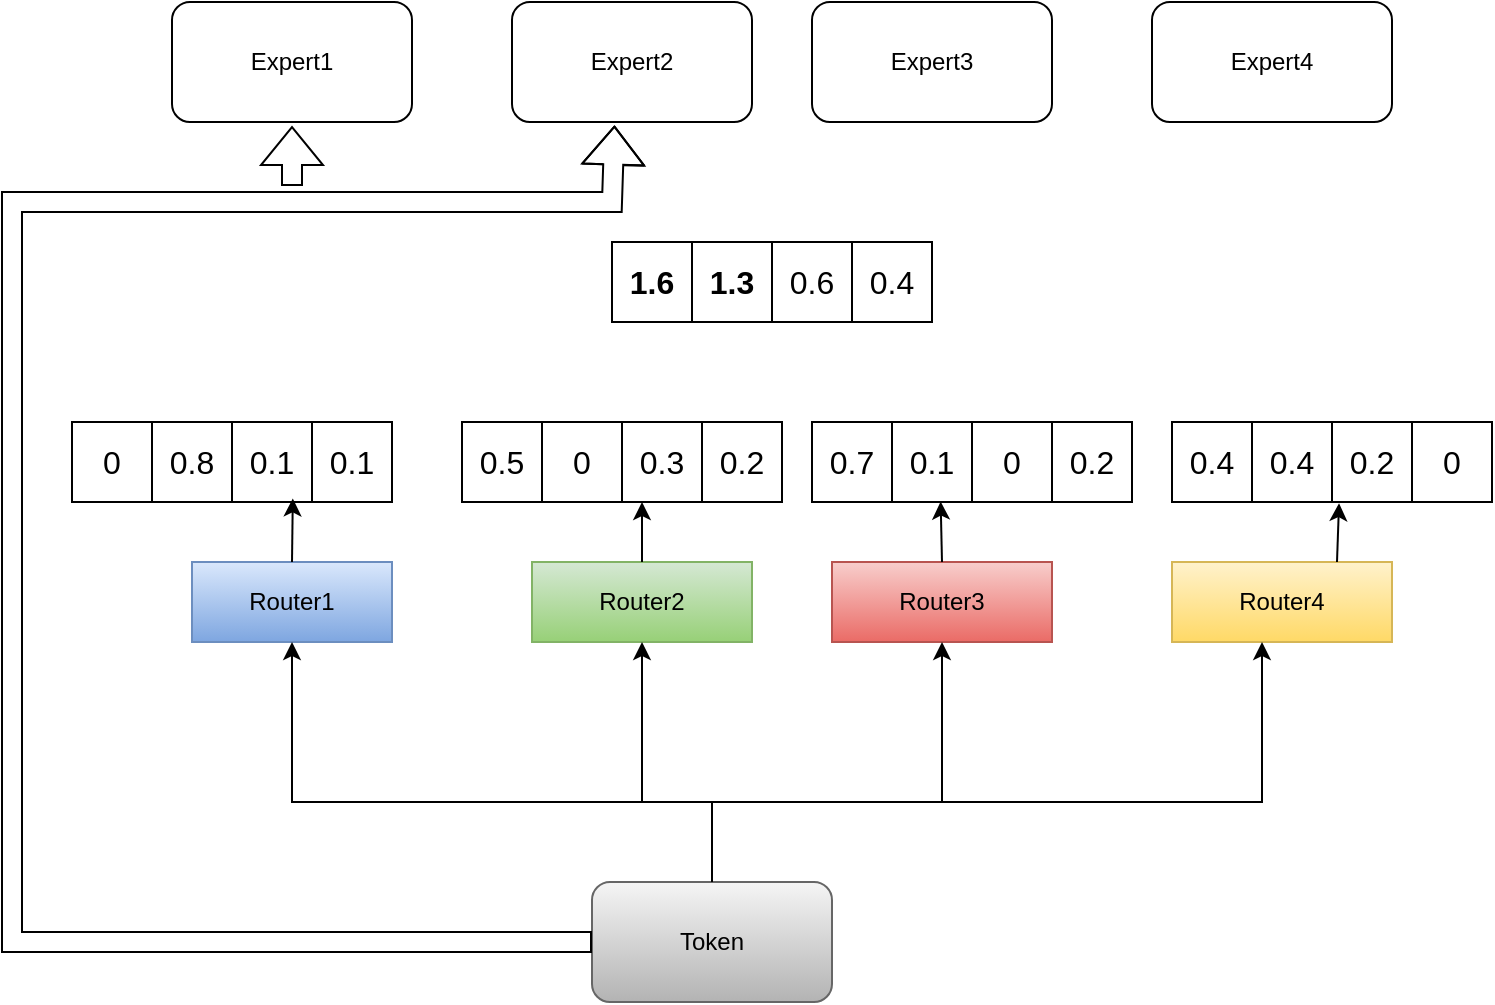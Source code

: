 <mxfile version="23.1.7" type="github">
  <diagram name="Page-1" id="PLbxDN75DThdYP0KRp6C">
    <mxGraphModel dx="994" dy="577" grid="1" gridSize="10" guides="1" tooltips="1" connect="1" arrows="1" fold="1" page="1" pageScale="1" pageWidth="850" pageHeight="1100" math="0" shadow="0">
      <root>
        <mxCell id="0" />
        <mxCell id="1" parent="0" />
        <mxCell id="BJm0aG8vDu-7Nt7-T5gr-1" value="Expert1" style="rounded=1;whiteSpace=wrap;html=1;" vertex="1" parent="1">
          <mxGeometry x="120" y="320" width="120" height="60" as="geometry" />
        </mxCell>
        <mxCell id="BJm0aG8vDu-7Nt7-T5gr-2" value="Expert2" style="rounded=1;whiteSpace=wrap;html=1;" vertex="1" parent="1">
          <mxGeometry x="290" y="320" width="120" height="60" as="geometry" />
        </mxCell>
        <mxCell id="BJm0aG8vDu-7Nt7-T5gr-3" value="Expert3" style="rounded=1;whiteSpace=wrap;html=1;" vertex="1" parent="1">
          <mxGeometry x="440" y="320" width="120" height="60" as="geometry" />
        </mxCell>
        <mxCell id="BJm0aG8vDu-7Nt7-T5gr-4" value="Expert4" style="rounded=1;whiteSpace=wrap;html=1;" vertex="1" parent="1">
          <mxGeometry x="610" y="320" width="120" height="60" as="geometry" />
        </mxCell>
        <mxCell id="BJm0aG8vDu-7Nt7-T5gr-5" value="Router1" style="rounded=0;whiteSpace=wrap;html=1;fillColor=#dae8fc;gradientColor=#7ea6e0;strokeColor=#6c8ebf;" vertex="1" parent="1">
          <mxGeometry x="130" y="600" width="100" height="40" as="geometry" />
        </mxCell>
        <mxCell id="BJm0aG8vDu-7Nt7-T5gr-6" value="Router2" style="rounded=0;whiteSpace=wrap;html=1;fillColor=#d5e8d4;gradientColor=#97d077;strokeColor=#82b366;" vertex="1" parent="1">
          <mxGeometry x="300" y="600" width="110" height="40" as="geometry" />
        </mxCell>
        <mxCell id="BJm0aG8vDu-7Nt7-T5gr-7" value="Router3" style="rounded=0;whiteSpace=wrap;html=1;fillColor=#f8cecc;gradientColor=#ea6b66;strokeColor=#b85450;" vertex="1" parent="1">
          <mxGeometry x="450" y="600" width="110" height="40" as="geometry" />
        </mxCell>
        <mxCell id="BJm0aG8vDu-7Nt7-T5gr-8" value="Router4" style="rounded=0;whiteSpace=wrap;html=1;fillColor=#fff2cc;gradientColor=#ffd966;strokeColor=#d6b656;" vertex="1" parent="1">
          <mxGeometry x="620" y="600" width="110" height="40" as="geometry" />
        </mxCell>
        <mxCell id="BJm0aG8vDu-7Nt7-T5gr-9" value="Token" style="rounded=1;whiteSpace=wrap;html=1;fillColor=#f5f5f5;gradientColor=#b3b3b3;strokeColor=#666666;" vertex="1" parent="1">
          <mxGeometry x="330" y="760" width="120" height="60" as="geometry" />
        </mxCell>
        <mxCell id="BJm0aG8vDu-7Nt7-T5gr-10" value="" style="endArrow=classic;html=1;rounded=0;entryX=0.5;entryY=1;entryDx=0;entryDy=0;exitX=0.5;exitY=0;exitDx=0;exitDy=0;" edge="1" parent="1" source="BJm0aG8vDu-7Nt7-T5gr-9" target="BJm0aG8vDu-7Nt7-T5gr-5">
          <mxGeometry width="50" height="50" relative="1" as="geometry">
            <mxPoint x="400" y="600" as="sourcePoint" />
            <mxPoint x="450" y="550" as="targetPoint" />
            <Array as="points">
              <mxPoint x="390" y="720" />
              <mxPoint x="180" y="720" />
            </Array>
          </mxGeometry>
        </mxCell>
        <mxCell id="BJm0aG8vDu-7Nt7-T5gr-11" value="" style="endArrow=classic;html=1;rounded=0;entryX=0.5;entryY=1;entryDx=0;entryDy=0;" edge="1" parent="1">
          <mxGeometry width="50" height="50" relative="1" as="geometry">
            <mxPoint x="380" y="720" as="sourcePoint" />
            <mxPoint x="665" y="640" as="targetPoint" />
            <Array as="points">
              <mxPoint x="665" y="720" />
            </Array>
          </mxGeometry>
        </mxCell>
        <mxCell id="BJm0aG8vDu-7Nt7-T5gr-12" value="" style="endArrow=classic;html=1;rounded=0;entryX=0.5;entryY=1;entryDx=0;entryDy=0;" edge="1" parent="1" target="BJm0aG8vDu-7Nt7-T5gr-7">
          <mxGeometry width="50" height="50" relative="1" as="geometry">
            <mxPoint x="390" y="720" as="sourcePoint" />
            <mxPoint x="450" y="550" as="targetPoint" />
            <Array as="points">
              <mxPoint x="505" y="720" />
            </Array>
          </mxGeometry>
        </mxCell>
        <mxCell id="BJm0aG8vDu-7Nt7-T5gr-13" value="" style="endArrow=classic;html=1;rounded=0;entryX=0.5;entryY=1;entryDx=0;entryDy=0;" edge="1" parent="1" target="BJm0aG8vDu-7Nt7-T5gr-6">
          <mxGeometry width="50" height="50" relative="1" as="geometry">
            <mxPoint x="355" y="720" as="sourcePoint" />
            <mxPoint x="450" y="550" as="targetPoint" />
          </mxGeometry>
        </mxCell>
        <mxCell id="BJm0aG8vDu-7Nt7-T5gr-14" value="" style="shape=table;startSize=0;container=1;collapsible=0;childLayout=tableLayout;fontSize=16;" vertex="1" parent="1">
          <mxGeometry x="70" y="530" width="160" height="40" as="geometry" />
        </mxCell>
        <mxCell id="BJm0aG8vDu-7Nt7-T5gr-19" value="" style="shape=tableRow;horizontal=0;startSize=0;swimlaneHead=0;swimlaneBody=0;strokeColor=inherit;top=0;left=0;bottom=0;right=0;collapsible=0;dropTarget=0;fillColor=none;points=[[0,0.5],[1,0.5]];portConstraint=eastwest;fontSize=16;" vertex="1" parent="BJm0aG8vDu-7Nt7-T5gr-14">
          <mxGeometry width="160" height="40" as="geometry" />
        </mxCell>
        <mxCell id="BJm0aG8vDu-7Nt7-T5gr-20" value="0" style="shape=partialRectangle;html=1;whiteSpace=wrap;connectable=0;strokeColor=inherit;overflow=hidden;fillColor=none;top=0;left=0;bottom=0;right=0;pointerEvents=1;fontSize=16;" vertex="1" parent="BJm0aG8vDu-7Nt7-T5gr-19">
          <mxGeometry width="40" height="40" as="geometry">
            <mxRectangle width="40" height="40" as="alternateBounds" />
          </mxGeometry>
        </mxCell>
        <mxCell id="BJm0aG8vDu-7Nt7-T5gr-21" value="0.8" style="shape=partialRectangle;html=1;whiteSpace=wrap;connectable=0;strokeColor=inherit;overflow=hidden;fillColor=none;top=0;left=0;bottom=0;right=0;pointerEvents=1;fontSize=16;" vertex="1" parent="BJm0aG8vDu-7Nt7-T5gr-19">
          <mxGeometry x="40" width="40" height="40" as="geometry">
            <mxRectangle width="40" height="40" as="alternateBounds" />
          </mxGeometry>
        </mxCell>
        <mxCell id="BJm0aG8vDu-7Nt7-T5gr-22" value="0.1" style="shape=partialRectangle;html=1;whiteSpace=wrap;connectable=0;strokeColor=inherit;overflow=hidden;fillColor=none;top=0;left=0;bottom=0;right=0;pointerEvents=1;fontSize=16;" vertex="1" parent="BJm0aG8vDu-7Nt7-T5gr-19">
          <mxGeometry x="80" width="40" height="40" as="geometry">
            <mxRectangle width="40" height="40" as="alternateBounds" />
          </mxGeometry>
        </mxCell>
        <mxCell id="BJm0aG8vDu-7Nt7-T5gr-28" value="0.1" style="shape=partialRectangle;html=1;whiteSpace=wrap;connectable=0;strokeColor=inherit;overflow=hidden;fillColor=none;top=0;left=0;bottom=0;right=0;pointerEvents=1;fontSize=16;" vertex="1" parent="BJm0aG8vDu-7Nt7-T5gr-19">
          <mxGeometry x="120" width="40" height="40" as="geometry">
            <mxRectangle width="40" height="40" as="alternateBounds" />
          </mxGeometry>
        </mxCell>
        <mxCell id="BJm0aG8vDu-7Nt7-T5gr-30" value="" style="shape=table;startSize=0;container=1;collapsible=0;childLayout=tableLayout;fontSize=16;" vertex="1" parent="1">
          <mxGeometry x="265" y="530" width="160" height="40" as="geometry" />
        </mxCell>
        <mxCell id="BJm0aG8vDu-7Nt7-T5gr-31" value="" style="shape=tableRow;horizontal=0;startSize=0;swimlaneHead=0;swimlaneBody=0;strokeColor=inherit;top=0;left=0;bottom=0;right=0;collapsible=0;dropTarget=0;fillColor=none;points=[[0,0.5],[1,0.5]];portConstraint=eastwest;fontSize=16;" vertex="1" parent="BJm0aG8vDu-7Nt7-T5gr-30">
          <mxGeometry width="160" height="40" as="geometry" />
        </mxCell>
        <mxCell id="BJm0aG8vDu-7Nt7-T5gr-32" value="0.5" style="shape=partialRectangle;html=1;whiteSpace=wrap;connectable=0;strokeColor=inherit;overflow=hidden;fillColor=none;top=0;left=0;bottom=0;right=0;pointerEvents=1;fontSize=16;" vertex="1" parent="BJm0aG8vDu-7Nt7-T5gr-31">
          <mxGeometry width="40" height="40" as="geometry">
            <mxRectangle width="40" height="40" as="alternateBounds" />
          </mxGeometry>
        </mxCell>
        <mxCell id="BJm0aG8vDu-7Nt7-T5gr-33" value="0" style="shape=partialRectangle;html=1;whiteSpace=wrap;connectable=0;strokeColor=inherit;overflow=hidden;fillColor=none;top=0;left=0;bottom=0;right=0;pointerEvents=1;fontSize=16;" vertex="1" parent="BJm0aG8vDu-7Nt7-T5gr-31">
          <mxGeometry x="40" width="40" height="40" as="geometry">
            <mxRectangle width="40" height="40" as="alternateBounds" />
          </mxGeometry>
        </mxCell>
        <mxCell id="BJm0aG8vDu-7Nt7-T5gr-34" value="0.3" style="shape=partialRectangle;html=1;whiteSpace=wrap;connectable=0;strokeColor=inherit;overflow=hidden;fillColor=none;top=0;left=0;bottom=0;right=0;pointerEvents=1;fontSize=16;" vertex="1" parent="BJm0aG8vDu-7Nt7-T5gr-31">
          <mxGeometry x="80" width="40" height="40" as="geometry">
            <mxRectangle width="40" height="40" as="alternateBounds" />
          </mxGeometry>
        </mxCell>
        <mxCell id="BJm0aG8vDu-7Nt7-T5gr-35" value="0.2" style="shape=partialRectangle;html=1;whiteSpace=wrap;connectable=0;strokeColor=inherit;overflow=hidden;fillColor=none;top=0;left=0;bottom=0;right=0;pointerEvents=1;fontSize=16;" vertex="1" parent="BJm0aG8vDu-7Nt7-T5gr-31">
          <mxGeometry x="120" width="40" height="40" as="geometry">
            <mxRectangle width="40" height="40" as="alternateBounds" />
          </mxGeometry>
        </mxCell>
        <mxCell id="BJm0aG8vDu-7Nt7-T5gr-36" value="" style="shape=table;startSize=0;container=1;collapsible=0;childLayout=tableLayout;fontSize=16;" vertex="1" parent="1">
          <mxGeometry x="440" y="530" width="160" height="40" as="geometry" />
        </mxCell>
        <mxCell id="BJm0aG8vDu-7Nt7-T5gr-37" value="" style="shape=tableRow;horizontal=0;startSize=0;swimlaneHead=0;swimlaneBody=0;strokeColor=inherit;top=0;left=0;bottom=0;right=0;collapsible=0;dropTarget=0;fillColor=none;points=[[0,0.5],[1,0.5]];portConstraint=eastwest;fontSize=16;" vertex="1" parent="BJm0aG8vDu-7Nt7-T5gr-36">
          <mxGeometry width="160" height="40" as="geometry" />
        </mxCell>
        <mxCell id="BJm0aG8vDu-7Nt7-T5gr-38" value="0.7" style="shape=partialRectangle;html=1;whiteSpace=wrap;connectable=0;strokeColor=inherit;overflow=hidden;fillColor=none;top=0;left=0;bottom=0;right=0;pointerEvents=1;fontSize=16;" vertex="1" parent="BJm0aG8vDu-7Nt7-T5gr-37">
          <mxGeometry width="40" height="40" as="geometry">
            <mxRectangle width="40" height="40" as="alternateBounds" />
          </mxGeometry>
        </mxCell>
        <mxCell id="BJm0aG8vDu-7Nt7-T5gr-39" value="0.1" style="shape=partialRectangle;html=1;whiteSpace=wrap;connectable=0;strokeColor=inherit;overflow=hidden;fillColor=none;top=0;left=0;bottom=0;right=0;pointerEvents=1;fontSize=16;" vertex="1" parent="BJm0aG8vDu-7Nt7-T5gr-37">
          <mxGeometry x="40" width="40" height="40" as="geometry">
            <mxRectangle width="40" height="40" as="alternateBounds" />
          </mxGeometry>
        </mxCell>
        <mxCell id="BJm0aG8vDu-7Nt7-T5gr-40" value="0" style="shape=partialRectangle;html=1;whiteSpace=wrap;connectable=0;strokeColor=inherit;overflow=hidden;fillColor=none;top=0;left=0;bottom=0;right=0;pointerEvents=1;fontSize=16;" vertex="1" parent="BJm0aG8vDu-7Nt7-T5gr-37">
          <mxGeometry x="80" width="40" height="40" as="geometry">
            <mxRectangle width="40" height="40" as="alternateBounds" />
          </mxGeometry>
        </mxCell>
        <mxCell id="BJm0aG8vDu-7Nt7-T5gr-41" value="0.2" style="shape=partialRectangle;html=1;whiteSpace=wrap;connectable=0;strokeColor=inherit;overflow=hidden;fillColor=none;top=0;left=0;bottom=0;right=0;pointerEvents=1;fontSize=16;" vertex="1" parent="BJm0aG8vDu-7Nt7-T5gr-37">
          <mxGeometry x="120" width="40" height="40" as="geometry">
            <mxRectangle width="40" height="40" as="alternateBounds" />
          </mxGeometry>
        </mxCell>
        <mxCell id="BJm0aG8vDu-7Nt7-T5gr-42" value="" style="shape=table;startSize=0;container=1;collapsible=0;childLayout=tableLayout;fontSize=16;" vertex="1" parent="1">
          <mxGeometry x="620" y="530" width="160" height="40" as="geometry" />
        </mxCell>
        <mxCell id="BJm0aG8vDu-7Nt7-T5gr-43" value="" style="shape=tableRow;horizontal=0;startSize=0;swimlaneHead=0;swimlaneBody=0;strokeColor=inherit;top=0;left=0;bottom=0;right=0;collapsible=0;dropTarget=0;fillColor=none;points=[[0,0.5],[1,0.5]];portConstraint=eastwest;fontSize=16;" vertex="1" parent="BJm0aG8vDu-7Nt7-T5gr-42">
          <mxGeometry width="160" height="40" as="geometry" />
        </mxCell>
        <mxCell id="BJm0aG8vDu-7Nt7-T5gr-44" value="0.4" style="shape=partialRectangle;html=1;whiteSpace=wrap;connectable=0;strokeColor=inherit;overflow=hidden;fillColor=none;top=0;left=0;bottom=0;right=0;pointerEvents=1;fontSize=16;" vertex="1" parent="BJm0aG8vDu-7Nt7-T5gr-43">
          <mxGeometry width="40" height="40" as="geometry">
            <mxRectangle width="40" height="40" as="alternateBounds" />
          </mxGeometry>
        </mxCell>
        <mxCell id="BJm0aG8vDu-7Nt7-T5gr-45" value="0.4" style="shape=partialRectangle;html=1;whiteSpace=wrap;connectable=0;strokeColor=inherit;overflow=hidden;fillColor=none;top=0;left=0;bottom=0;right=0;pointerEvents=1;fontSize=16;" vertex="1" parent="BJm0aG8vDu-7Nt7-T5gr-43">
          <mxGeometry x="40" width="40" height="40" as="geometry">
            <mxRectangle width="40" height="40" as="alternateBounds" />
          </mxGeometry>
        </mxCell>
        <mxCell id="BJm0aG8vDu-7Nt7-T5gr-46" value="0.2" style="shape=partialRectangle;html=1;whiteSpace=wrap;connectable=0;strokeColor=inherit;overflow=hidden;fillColor=none;top=0;left=0;bottom=0;right=0;pointerEvents=1;fontSize=16;" vertex="1" parent="BJm0aG8vDu-7Nt7-T5gr-43">
          <mxGeometry x="80" width="40" height="40" as="geometry">
            <mxRectangle width="40" height="40" as="alternateBounds" />
          </mxGeometry>
        </mxCell>
        <mxCell id="BJm0aG8vDu-7Nt7-T5gr-47" value="0" style="shape=partialRectangle;html=1;whiteSpace=wrap;connectable=0;strokeColor=inherit;overflow=hidden;fillColor=none;top=0;left=0;bottom=0;right=0;pointerEvents=1;fontSize=16;" vertex="1" parent="BJm0aG8vDu-7Nt7-T5gr-43">
          <mxGeometry x="120" width="40" height="40" as="geometry">
            <mxRectangle width="40" height="40" as="alternateBounds" />
          </mxGeometry>
        </mxCell>
        <mxCell id="BJm0aG8vDu-7Nt7-T5gr-48" value="" style="shape=table;startSize=0;container=1;collapsible=0;childLayout=tableLayout;fontSize=16;" vertex="1" parent="1">
          <mxGeometry x="340" y="440" width="160" height="40" as="geometry" />
        </mxCell>
        <mxCell id="BJm0aG8vDu-7Nt7-T5gr-49" value="" style="shape=tableRow;horizontal=0;startSize=0;swimlaneHead=0;swimlaneBody=0;strokeColor=inherit;top=0;left=0;bottom=0;right=0;collapsible=0;dropTarget=0;fillColor=none;points=[[0,0.5],[1,0.5]];portConstraint=eastwest;fontSize=16;" vertex="1" parent="BJm0aG8vDu-7Nt7-T5gr-48">
          <mxGeometry width="160" height="40" as="geometry" />
        </mxCell>
        <mxCell id="BJm0aG8vDu-7Nt7-T5gr-50" value="&lt;b&gt;1.6&lt;/b&gt;" style="shape=partialRectangle;html=1;whiteSpace=wrap;connectable=0;strokeColor=inherit;overflow=hidden;fillColor=none;top=0;left=0;bottom=0;right=0;pointerEvents=1;fontSize=16;" vertex="1" parent="BJm0aG8vDu-7Nt7-T5gr-49">
          <mxGeometry width="40" height="40" as="geometry">
            <mxRectangle width="40" height="40" as="alternateBounds" />
          </mxGeometry>
        </mxCell>
        <mxCell id="BJm0aG8vDu-7Nt7-T5gr-51" value="&lt;b&gt;1.3&lt;/b&gt;" style="shape=partialRectangle;html=1;whiteSpace=wrap;connectable=0;strokeColor=inherit;overflow=hidden;fillColor=none;top=0;left=0;bottom=0;right=0;pointerEvents=1;fontSize=16;" vertex="1" parent="BJm0aG8vDu-7Nt7-T5gr-49">
          <mxGeometry x="40" width="40" height="40" as="geometry">
            <mxRectangle width="40" height="40" as="alternateBounds" />
          </mxGeometry>
        </mxCell>
        <mxCell id="BJm0aG8vDu-7Nt7-T5gr-52" value="0.6" style="shape=partialRectangle;html=1;whiteSpace=wrap;connectable=0;strokeColor=inherit;overflow=hidden;fillColor=none;top=0;left=0;bottom=0;right=0;pointerEvents=1;fontSize=16;" vertex="1" parent="BJm0aG8vDu-7Nt7-T5gr-49">
          <mxGeometry x="80" width="40" height="40" as="geometry">
            <mxRectangle width="40" height="40" as="alternateBounds" />
          </mxGeometry>
        </mxCell>
        <mxCell id="BJm0aG8vDu-7Nt7-T5gr-53" value="0.4" style="shape=partialRectangle;html=1;whiteSpace=wrap;connectable=0;strokeColor=inherit;overflow=hidden;fillColor=none;top=0;left=0;bottom=0;right=0;pointerEvents=1;fontSize=16;" vertex="1" parent="BJm0aG8vDu-7Nt7-T5gr-49">
          <mxGeometry x="120" width="40" height="40" as="geometry">
            <mxRectangle width="40" height="40" as="alternateBounds" />
          </mxGeometry>
        </mxCell>
        <mxCell id="BJm0aG8vDu-7Nt7-T5gr-54" value="" style="endArrow=classic;html=1;rounded=0;exitX=0.5;exitY=0;exitDx=0;exitDy=0;entryX=0.69;entryY=0.955;entryDx=0;entryDy=0;entryPerimeter=0;" edge="1" parent="1" source="BJm0aG8vDu-7Nt7-T5gr-5" target="BJm0aG8vDu-7Nt7-T5gr-19">
          <mxGeometry width="50" height="50" relative="1" as="geometry">
            <mxPoint x="400" y="600" as="sourcePoint" />
            <mxPoint x="450" y="550" as="targetPoint" />
          </mxGeometry>
        </mxCell>
        <mxCell id="BJm0aG8vDu-7Nt7-T5gr-56" value="" style="endArrow=classic;html=1;rounded=0;exitX=0.5;exitY=0;exitDx=0;exitDy=0;" edge="1" parent="1" source="BJm0aG8vDu-7Nt7-T5gr-6">
          <mxGeometry width="50" height="50" relative="1" as="geometry">
            <mxPoint x="400" y="600" as="sourcePoint" />
            <mxPoint x="355" y="570" as="targetPoint" />
          </mxGeometry>
        </mxCell>
        <mxCell id="BJm0aG8vDu-7Nt7-T5gr-57" value="" style="endArrow=classic;html=1;rounded=0;exitX=0.5;exitY=0;exitDx=0;exitDy=0;entryX=0.402;entryY=0.995;entryDx=0;entryDy=0;entryPerimeter=0;" edge="1" parent="1" source="BJm0aG8vDu-7Nt7-T5gr-7" target="BJm0aG8vDu-7Nt7-T5gr-37">
          <mxGeometry width="50" height="50" relative="1" as="geometry">
            <mxPoint x="400" y="600" as="sourcePoint" />
            <mxPoint x="450" y="550" as="targetPoint" />
          </mxGeometry>
        </mxCell>
        <mxCell id="BJm0aG8vDu-7Nt7-T5gr-58" value="" style="endArrow=classic;html=1;rounded=0;exitX=0.75;exitY=0;exitDx=0;exitDy=0;entryX=0.522;entryY=1.015;entryDx=0;entryDy=0;entryPerimeter=0;" edge="1" parent="1" source="BJm0aG8vDu-7Nt7-T5gr-8" target="BJm0aG8vDu-7Nt7-T5gr-43">
          <mxGeometry width="50" height="50" relative="1" as="geometry">
            <mxPoint x="400" y="600" as="sourcePoint" />
            <mxPoint x="450" y="550" as="targetPoint" />
          </mxGeometry>
        </mxCell>
        <mxCell id="BJm0aG8vDu-7Nt7-T5gr-59" value="" style="shape=flexArrow;endArrow=classic;html=1;rounded=0;exitX=0;exitY=0.5;exitDx=0;exitDy=0;entryX=0.427;entryY=1.03;entryDx=0;entryDy=0;entryPerimeter=0;" edge="1" parent="1" source="BJm0aG8vDu-7Nt7-T5gr-9" target="BJm0aG8vDu-7Nt7-T5gr-2">
          <mxGeometry width="50" height="50" relative="1" as="geometry">
            <mxPoint x="400" y="600" as="sourcePoint" />
            <mxPoint x="450" y="550" as="targetPoint" />
            <Array as="points">
              <mxPoint x="40" y="790" />
              <mxPoint x="40" y="420" />
              <mxPoint x="340" y="420" />
            </Array>
          </mxGeometry>
        </mxCell>
        <mxCell id="BJm0aG8vDu-7Nt7-T5gr-60" value="" style="shape=flexArrow;endArrow=classic;html=1;rounded=0;entryX=0.5;entryY=1;entryDx=0;entryDy=0;" edge="1" parent="1">
          <mxGeometry width="50" height="50" relative="1" as="geometry">
            <mxPoint x="180" y="412" as="sourcePoint" />
            <mxPoint x="180" y="382" as="targetPoint" />
          </mxGeometry>
        </mxCell>
      </root>
    </mxGraphModel>
  </diagram>
</mxfile>
